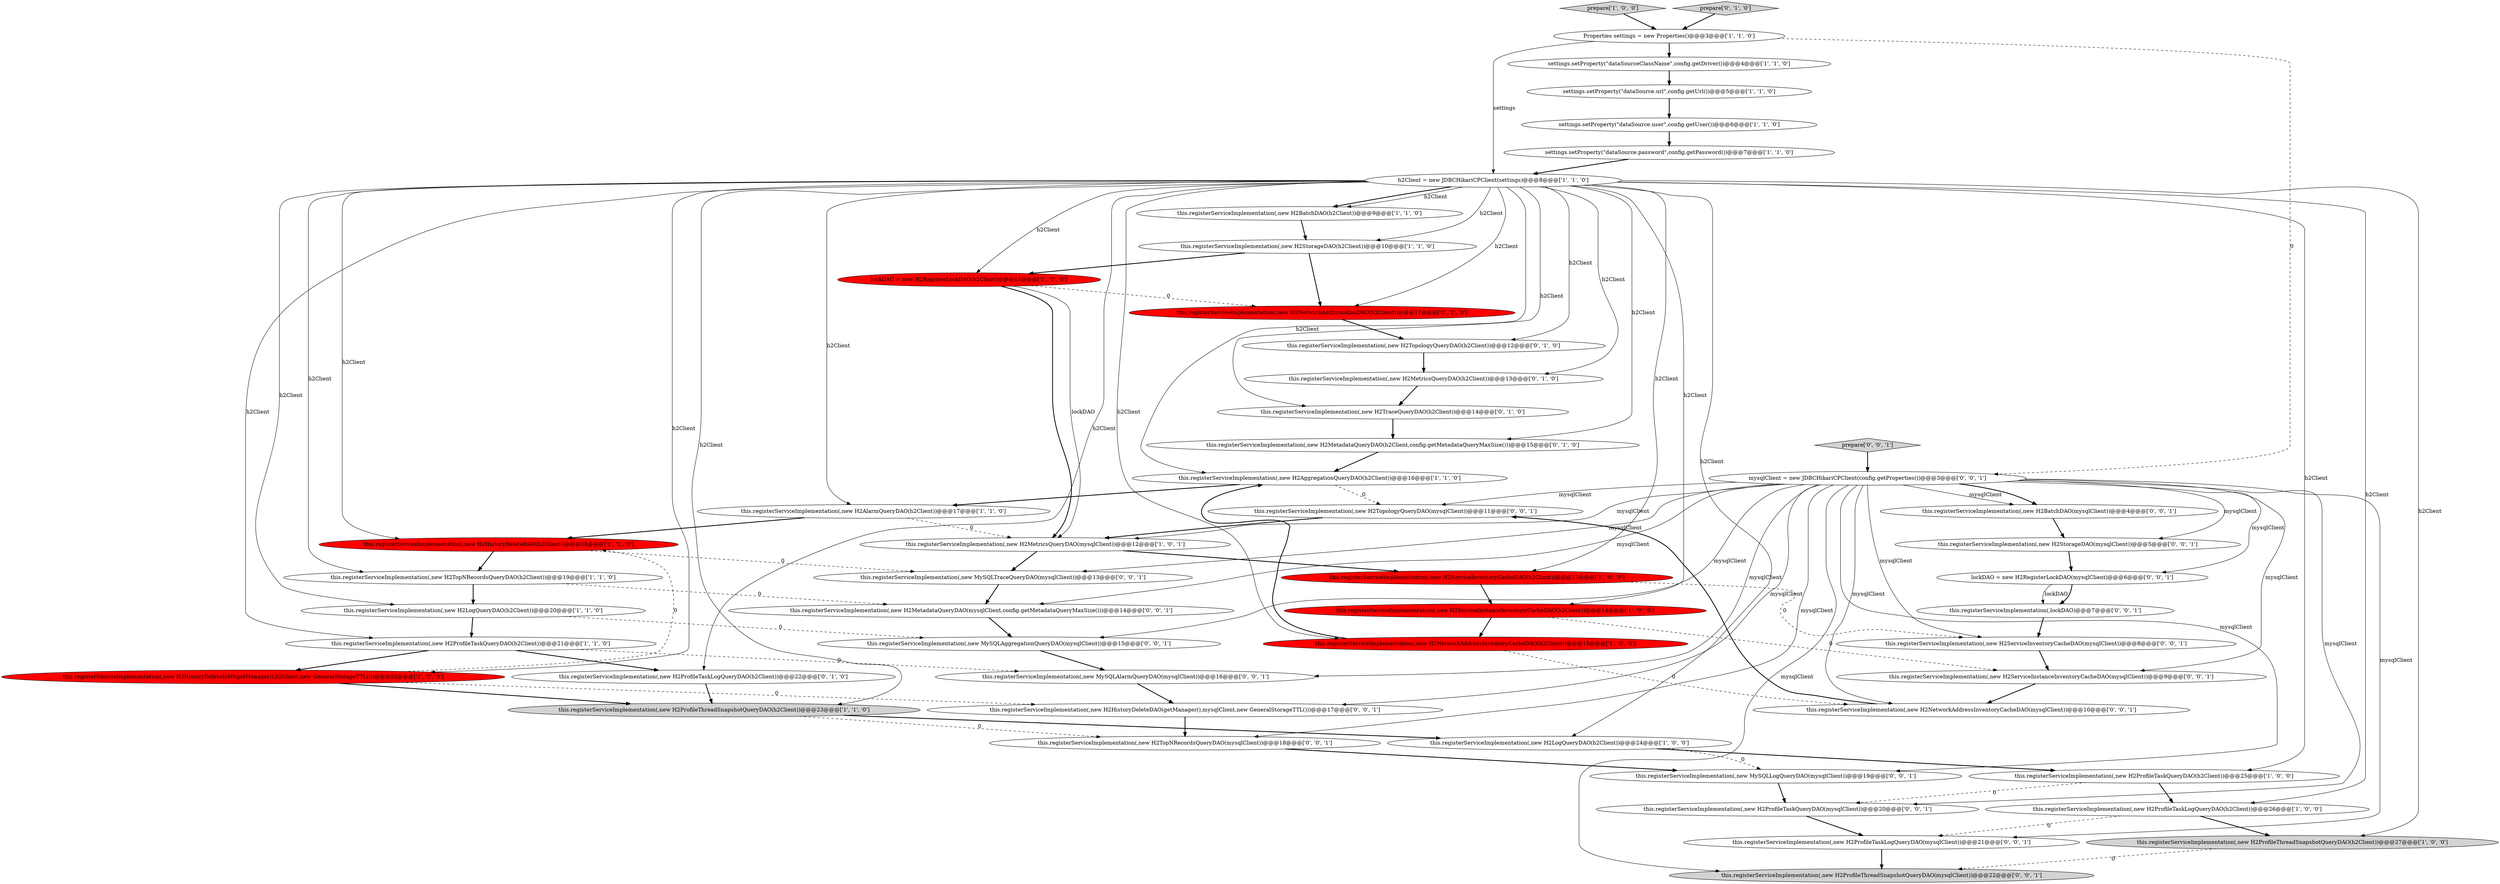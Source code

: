digraph {
26 [style = filled, label = "this.registerServiceImplementation(,new H2TopologyQueryDAO(h2Client))@@@12@@@['0', '1', '0']", fillcolor = white, shape = ellipse image = "AAA0AAABBB2BBB"];
43 [style = filled, label = "lockDAO = new H2RegisterLockDAO(mysqlClient)@@@6@@@['0', '0', '1']", fillcolor = white, shape = ellipse image = "AAA0AAABBB3BBB"];
32 [style = filled, label = "this.registerServiceImplementation(,new H2NetworkAddressAliasDAO(h2Client))@@@11@@@['0', '1', '0']", fillcolor = red, shape = ellipse image = "AAA1AAABBB2BBB"];
48 [style = filled, label = "this.registerServiceImplementation(,new MySQLAggregationQueryDAO(mysqlClient))@@@15@@@['0', '0', '1']", fillcolor = white, shape = ellipse image = "AAA0AAABBB3BBB"];
7 [style = filled, label = "this.registerServiceImplementation(,new H2NetworkAddressInventoryCacheDAO(h2Client))@@@15@@@['1', '0', '0']", fillcolor = red, shape = ellipse image = "AAA1AAABBB1BBB"];
20 [style = filled, label = "this.registerServiceImplementation(,new H2StorageDAO(h2Client))@@@10@@@['1', '1', '0']", fillcolor = white, shape = ellipse image = "AAA0AAABBB1BBB"];
29 [style = filled, label = "this.registerServiceImplementation(,new H2MetricsQueryDAO(h2Client))@@@13@@@['0', '1', '0']", fillcolor = white, shape = ellipse image = "AAA0AAABBB2BBB"];
41 [style = filled, label = "this.registerServiceImplementation(,new H2BatchDAO(mysqlClient))@@@4@@@['0', '0', '1']", fillcolor = white, shape = ellipse image = "AAA0AAABBB3BBB"];
35 [style = filled, label = "this.registerServiceImplementation(,new H2ServiceInstanceInventoryCacheDAO(mysqlClient))@@@9@@@['0', '0', '1']", fillcolor = white, shape = ellipse image = "AAA0AAABBB3BBB"];
27 [style = filled, label = "this.registerServiceImplementation(,new H2ProfileTaskLogQueryDAO(h2Client))@@@22@@@['0', '1', '0']", fillcolor = white, shape = ellipse image = "AAA0AAABBB2BBB"];
28 [style = filled, label = "this.registerServiceImplementation(,new H2TraceQueryDAO(h2Client))@@@14@@@['0', '1', '0']", fillcolor = white, shape = ellipse image = "AAA0AAABBB2BBB"];
2 [style = filled, label = "this.registerServiceImplementation(,new H2ServiceInstanceInventoryCacheDAO(h2Client))@@@14@@@['1', '0', '0']", fillcolor = red, shape = ellipse image = "AAA1AAABBB1BBB"];
15 [style = filled, label = "this.registerServiceImplementation(,new H2ProfileThreadSnapshotQueryDAO(h2Client))@@@23@@@['1', '1', '0']", fillcolor = lightgray, shape = ellipse image = "AAA0AAABBB1BBB"];
39 [style = filled, label = "this.registerServiceImplementation(,new H2TopologyQueryDAO(mysqlClient))@@@11@@@['0', '0', '1']", fillcolor = white, shape = ellipse image = "AAA0AAABBB3BBB"];
12 [style = filled, label = "settings.setProperty(\"dataSource.url\",config.getUrl())@@@5@@@['1', '1', '0']", fillcolor = white, shape = ellipse image = "AAA0AAABBB1BBB"];
52 [style = filled, label = "this.registerServiceImplementation(,new H2ProfileTaskLogQueryDAO(mysqlClient))@@@21@@@['0', '0', '1']", fillcolor = white, shape = ellipse image = "AAA0AAABBB3BBB"];
5 [style = filled, label = "this.registerServiceImplementation(,new H2AlarmQueryDAO(h2Client))@@@17@@@['1', '1', '0']", fillcolor = white, shape = ellipse image = "AAA0AAABBB1BBB"];
19 [style = filled, label = "this.registerServiceImplementation(,new H2LogQueryDAO(h2Client))@@@20@@@['1', '1', '0']", fillcolor = white, shape = ellipse image = "AAA0AAABBB1BBB"];
50 [style = filled, label = "this.registerServiceImplementation(,new H2MetadataQueryDAO(mysqlClient,config.getMetadataQueryMaxSize()))@@@14@@@['0', '0', '1']", fillcolor = white, shape = ellipse image = "AAA0AAABBB3BBB"];
51 [style = filled, label = "this.registerServiceImplementation(,new H2ServiceInventoryCacheDAO(mysqlClient))@@@8@@@['0', '0', '1']", fillcolor = white, shape = ellipse image = "AAA0AAABBB3BBB"];
22 [style = filled, label = "settings.setProperty(\"dataSource.user\",config.getUser())@@@6@@@['1', '1', '0']", fillcolor = white, shape = ellipse image = "AAA0AAABBB1BBB"];
46 [style = filled, label = "this.registerServiceImplementation(,new H2TopNRecordsQueryDAO(mysqlClient))@@@18@@@['0', '0', '1']", fillcolor = white, shape = ellipse image = "AAA0AAABBB3BBB"];
10 [style = filled, label = "this.registerServiceImplementation(,new H2ProfileThreadSnapshotQueryDAO(h2Client))@@@27@@@['1', '0', '0']", fillcolor = lightgray, shape = ellipse image = "AAA0AAABBB1BBB"];
33 [style = filled, label = "prepare['0', '0', '1']", fillcolor = lightgray, shape = diamond image = "AAA0AAABBB3BBB"];
6 [style = filled, label = "h2Client = new JDBCHikariCPClient(settings)@@@8@@@['1', '1', '0']", fillcolor = white, shape = ellipse image = "AAA0AAABBB1BBB"];
23 [style = filled, label = "this.registerServiceImplementation(,new H2HistoryDeleteDAO(getManager(),h2Client,new GeneralStorageTTL()))@@@22@@@['1', '0', '0']", fillcolor = red, shape = ellipse image = "AAA1AAABBB1BBB"];
31 [style = filled, label = "this.registerServiceImplementation(,new H2MetadataQueryDAO(h2Client,config.getMetadataQueryMaxSize()))@@@15@@@['0', '1', '0']", fillcolor = white, shape = ellipse image = "AAA0AAABBB2BBB"];
36 [style = filled, label = "this.registerServiceImplementation(,new MySQLTraceQueryDAO(mysqlClient))@@@13@@@['0', '0', '1']", fillcolor = white, shape = ellipse image = "AAA0AAABBB3BBB"];
49 [style = filled, label = "this.registerServiceImplementation(,new H2NetworkAddressInventoryCacheDAO(mysqlClient))@@@10@@@['0', '0', '1']", fillcolor = white, shape = ellipse image = "AAA0AAABBB3BBB"];
24 [style = filled, label = "this.registerServiceImplementation(,new H2ProfileTaskQueryDAO(h2Client))@@@25@@@['1', '0', '0']", fillcolor = white, shape = ellipse image = "AAA0AAABBB1BBB"];
3 [style = filled, label = "this.registerServiceImplementation(,new H2AggregationQueryDAO(h2Client))@@@16@@@['1', '1', '0']", fillcolor = white, shape = ellipse image = "AAA0AAABBB1BBB"];
14 [style = filled, label = "this.registerServiceImplementation(,new H2ProfileTaskQueryDAO(h2Client))@@@21@@@['1', '1', '0']", fillcolor = white, shape = ellipse image = "AAA0AAABBB1BBB"];
13 [style = filled, label = "this.registerServiceImplementation(,new H2TopNRecordsQueryDAO(h2Client))@@@19@@@['1', '1', '0']", fillcolor = white, shape = ellipse image = "AAA0AAABBB1BBB"];
25 [style = filled, label = "prepare['1', '0', '0']", fillcolor = lightgray, shape = diamond image = "AAA0AAABBB1BBB"];
37 [style = filled, label = "this.registerServiceImplementation(,new H2HistoryDeleteDAO(getManager(),mysqlClient,new GeneralStorageTTL()))@@@17@@@['0', '0', '1']", fillcolor = white, shape = ellipse image = "AAA0AAABBB3BBB"];
34 [style = filled, label = "this.registerServiceImplementation(,lockDAO)@@@7@@@['0', '0', '1']", fillcolor = white, shape = ellipse image = "AAA0AAABBB3BBB"];
18 [style = filled, label = "Properties settings = new Properties()@@@3@@@['1', '1', '0']", fillcolor = white, shape = ellipse image = "AAA0AAABBB1BBB"];
11 [style = filled, label = "this.registerServiceImplementation(,new H2HistoryDeleteDAO(h2Client))@@@18@@@['1', '1', '0']", fillcolor = red, shape = ellipse image = "AAA1AAABBB1BBB"];
21 [style = filled, label = "lockDAO = new H2RegisterLockDAO(h2Client)@@@11@@@['1', '0', '0']", fillcolor = red, shape = ellipse image = "AAA1AAABBB1BBB"];
47 [style = filled, label = "this.registerServiceImplementation(,new MySQLLogQueryDAO(mysqlClient))@@@19@@@['0', '0', '1']", fillcolor = white, shape = ellipse image = "AAA0AAABBB3BBB"];
40 [style = filled, label = "mysqlClient = new JDBCHikariCPClient(config.getProperties())@@@3@@@['0', '0', '1']", fillcolor = white, shape = ellipse image = "AAA0AAABBB3BBB"];
44 [style = filled, label = "this.registerServiceImplementation(,new H2ProfileThreadSnapshotQueryDAO(mysqlClient))@@@22@@@['0', '0', '1']", fillcolor = lightgray, shape = ellipse image = "AAA0AAABBB3BBB"];
17 [style = filled, label = "this.registerServiceImplementation(,new H2BatchDAO(h2Client))@@@9@@@['1', '1', '0']", fillcolor = white, shape = ellipse image = "AAA0AAABBB1BBB"];
1 [style = filled, label = "this.registerServiceImplementation(,new H2MetricsQueryDAO(mysqlClient))@@@12@@@['1', '0', '1']", fillcolor = white, shape = ellipse image = "AAA0AAABBB1BBB"];
45 [style = filled, label = "this.registerServiceImplementation(,new H2ProfileTaskQueryDAO(mysqlClient))@@@20@@@['0', '0', '1']", fillcolor = white, shape = ellipse image = "AAA0AAABBB3BBB"];
30 [style = filled, label = "prepare['0', '1', '0']", fillcolor = lightgray, shape = diamond image = "AAA0AAABBB2BBB"];
38 [style = filled, label = "this.registerServiceImplementation(,new H2StorageDAO(mysqlClient))@@@5@@@['0', '0', '1']", fillcolor = white, shape = ellipse image = "AAA0AAABBB3BBB"];
42 [style = filled, label = "this.registerServiceImplementation(,new MySQLAlarmQueryDAO(mysqlClient))@@@16@@@['0', '0', '1']", fillcolor = white, shape = ellipse image = "AAA0AAABBB3BBB"];
16 [style = filled, label = "settings.setProperty(\"dataSourceClassName\",config.getDriver())@@@4@@@['1', '1', '0']", fillcolor = white, shape = ellipse image = "AAA0AAABBB1BBB"];
9 [style = filled, label = "this.registerServiceImplementation(,new H2ServiceInventoryCacheDAO(h2Client))@@@13@@@['1', '0', '0']", fillcolor = red, shape = ellipse image = "AAA1AAABBB1BBB"];
0 [style = filled, label = "settings.setProperty(\"dataSource.password\",config.getPassword())@@@7@@@['1', '1', '0']", fillcolor = white, shape = ellipse image = "AAA0AAABBB1BBB"];
4 [style = filled, label = "this.registerServiceImplementation(,new H2LogQueryDAO(h2Client))@@@24@@@['1', '0', '0']", fillcolor = white, shape = ellipse image = "AAA0AAABBB1BBB"];
8 [style = filled, label = "this.registerServiceImplementation(,new H2ProfileTaskLogQueryDAO(h2Client))@@@26@@@['1', '0', '0']", fillcolor = white, shape = ellipse image = "AAA0AAABBB1BBB"];
8->10 [style = bold, label=""];
52->44 [style = bold, label=""];
40->38 [style = solid, label="mysqlClient"];
6->8 [style = solid, label="h2Client"];
13->50 [style = dashed, label="0"];
7->49 [style = dashed, label="0"];
6->11 [style = solid, label="h2Client"];
30->18 [style = bold, label=""];
27->15 [style = bold, label=""];
6->15 [style = solid, label="h2Client"];
6->27 [style = solid, label="h2Client"];
3->5 [style = bold, label=""];
49->39 [style = bold, label=""];
22->0 [style = bold, label=""];
40->39 [style = solid, label="mysqlClient"];
11->13 [style = bold, label=""];
21->1 [style = bold, label=""];
6->7 [style = solid, label="h2Client"];
40->1 [style = solid, label="mysqlClient"];
21->1 [style = solid, label="lockDAO"];
12->22 [style = bold, label=""];
40->43 [style = solid, label="mysqlClient"];
6->2 [style = solid, label="h2Client"];
17->20 [style = bold, label=""];
40->41 [style = solid, label="mysqlClient"];
40->48 [style = solid, label="mysqlClient"];
5->1 [style = dashed, label="0"];
6->31 [style = solid, label="h2Client"];
9->2 [style = bold, label=""];
43->34 [style = solid, label="lockDAO"];
3->39 [style = dashed, label="0"];
51->35 [style = bold, label=""];
11->36 [style = dashed, label="0"];
32->26 [style = bold, label=""];
21->32 [style = dashed, label="0"];
37->46 [style = bold, label=""];
24->45 [style = dashed, label="0"];
19->48 [style = dashed, label="0"];
40->47 [style = solid, label="mysqlClient"];
14->42 [style = dashed, label="0"];
6->29 [style = solid, label="h2Client"];
41->38 [style = bold, label=""];
5->11 [style = bold, label=""];
36->50 [style = bold, label=""];
6->32 [style = solid, label="h2Client"];
6->4 [style = solid, label="h2Client"];
24->8 [style = bold, label=""];
31->3 [style = bold, label=""];
43->34 [style = bold, label=""];
45->52 [style = bold, label=""];
6->17 [style = bold, label=""];
18->40 [style = dashed, label="0"];
42->37 [style = bold, label=""];
4->24 [style = bold, label=""];
40->52 [style = solid, label="mysqlClient"];
6->23 [style = solid, label="h2Client"];
40->46 [style = solid, label="mysqlClient"];
2->35 [style = dashed, label="0"];
28->31 [style = bold, label=""];
23->15 [style = bold, label=""];
25->18 [style = bold, label=""];
18->6 [style = solid, label="settings"];
6->17 [style = solid, label="h2Client"];
35->49 [style = bold, label=""];
50->48 [style = bold, label=""];
6->5 [style = solid, label="h2Client"];
23->37 [style = dashed, label="0"];
1->9 [style = bold, label=""];
6->26 [style = solid, label="h2Client"];
34->51 [style = bold, label=""];
9->51 [style = dashed, label="0"];
40->50 [style = solid, label="mysqlClient"];
13->19 [style = bold, label=""];
19->14 [style = bold, label=""];
14->23 [style = bold, label=""];
6->3 [style = solid, label="h2Client"];
23->11 [style = dashed, label="0"];
40->36 [style = solid, label="mysqlClient"];
40->37 [style = solid, label="mysqlClient"];
39->1 [style = bold, label=""];
47->45 [style = bold, label=""];
14->27 [style = bold, label=""];
40->44 [style = solid, label="mysqlClient"];
6->19 [style = solid, label="h2Client"];
6->20 [style = solid, label="h2Client"];
40->45 [style = solid, label="mysqlClient"];
40->42 [style = solid, label="mysqlClient"];
8->52 [style = dashed, label="0"];
38->43 [style = bold, label=""];
18->16 [style = bold, label=""];
6->28 [style = solid, label="h2Client"];
6->13 [style = solid, label="h2Client"];
0->6 [style = bold, label=""];
26->29 [style = bold, label=""];
6->14 [style = solid, label="h2Client"];
20->32 [style = bold, label=""];
10->44 [style = dashed, label="0"];
4->47 [style = dashed, label="0"];
40->35 [style = solid, label="mysqlClient"];
48->42 [style = bold, label=""];
1->36 [style = bold, label=""];
46->47 [style = bold, label=""];
40->51 [style = solid, label="mysqlClient"];
7->3 [style = bold, label=""];
6->9 [style = solid, label="h2Client"];
20->21 [style = bold, label=""];
29->28 [style = bold, label=""];
6->21 [style = solid, label="h2Client"];
33->40 [style = bold, label=""];
15->46 [style = dashed, label="0"];
40->41 [style = bold, label=""];
15->4 [style = bold, label=""];
6->10 [style = solid, label="h2Client"];
40->49 [style = solid, label="mysqlClient"];
2->7 [style = bold, label=""];
16->12 [style = bold, label=""];
6->24 [style = solid, label="h2Client"];
}
